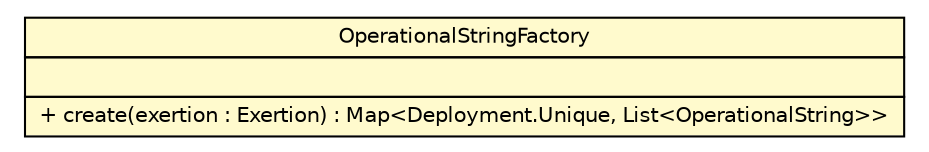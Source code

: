#!/usr/local/bin/dot
#
# Class diagram 
# Generated by UMLGraph version R5_6 (http://www.umlgraph.org/)
#

digraph G {
	edge [fontname="Helvetica",fontsize=10,labelfontname="Helvetica",labelfontsize=10];
	node [fontname="Helvetica",fontsize=10,shape=plaintext];
	nodesep=0.25;
	ranksep=0.5;
	// sorcer.core.deploy.OperationalStringFactory
	c326503 [label=<<table title="sorcer.core.deploy.OperationalStringFactory" border="0" cellborder="1" cellspacing="0" cellpadding="2" port="p" bgcolor="lemonChiffon" href="./OperationalStringFactory.html">
		<tr><td><table border="0" cellspacing="0" cellpadding="1">
<tr><td align="center" balign="center"> OperationalStringFactory </td></tr>
		</table></td></tr>
		<tr><td><table border="0" cellspacing="0" cellpadding="1">
<tr><td align="left" balign="left">  </td></tr>
		</table></td></tr>
		<tr><td><table border="0" cellspacing="0" cellpadding="1">
<tr><td align="left" balign="left"> + create(exertion : Exertion) : Map&lt;Deployment.Unique, List&lt;OperationalString&gt;&gt; </td></tr>
		</table></td></tr>
		</table>>, URL="./OperationalStringFactory.html", fontname="Helvetica", fontcolor="black", fontsize=10.0];
}

